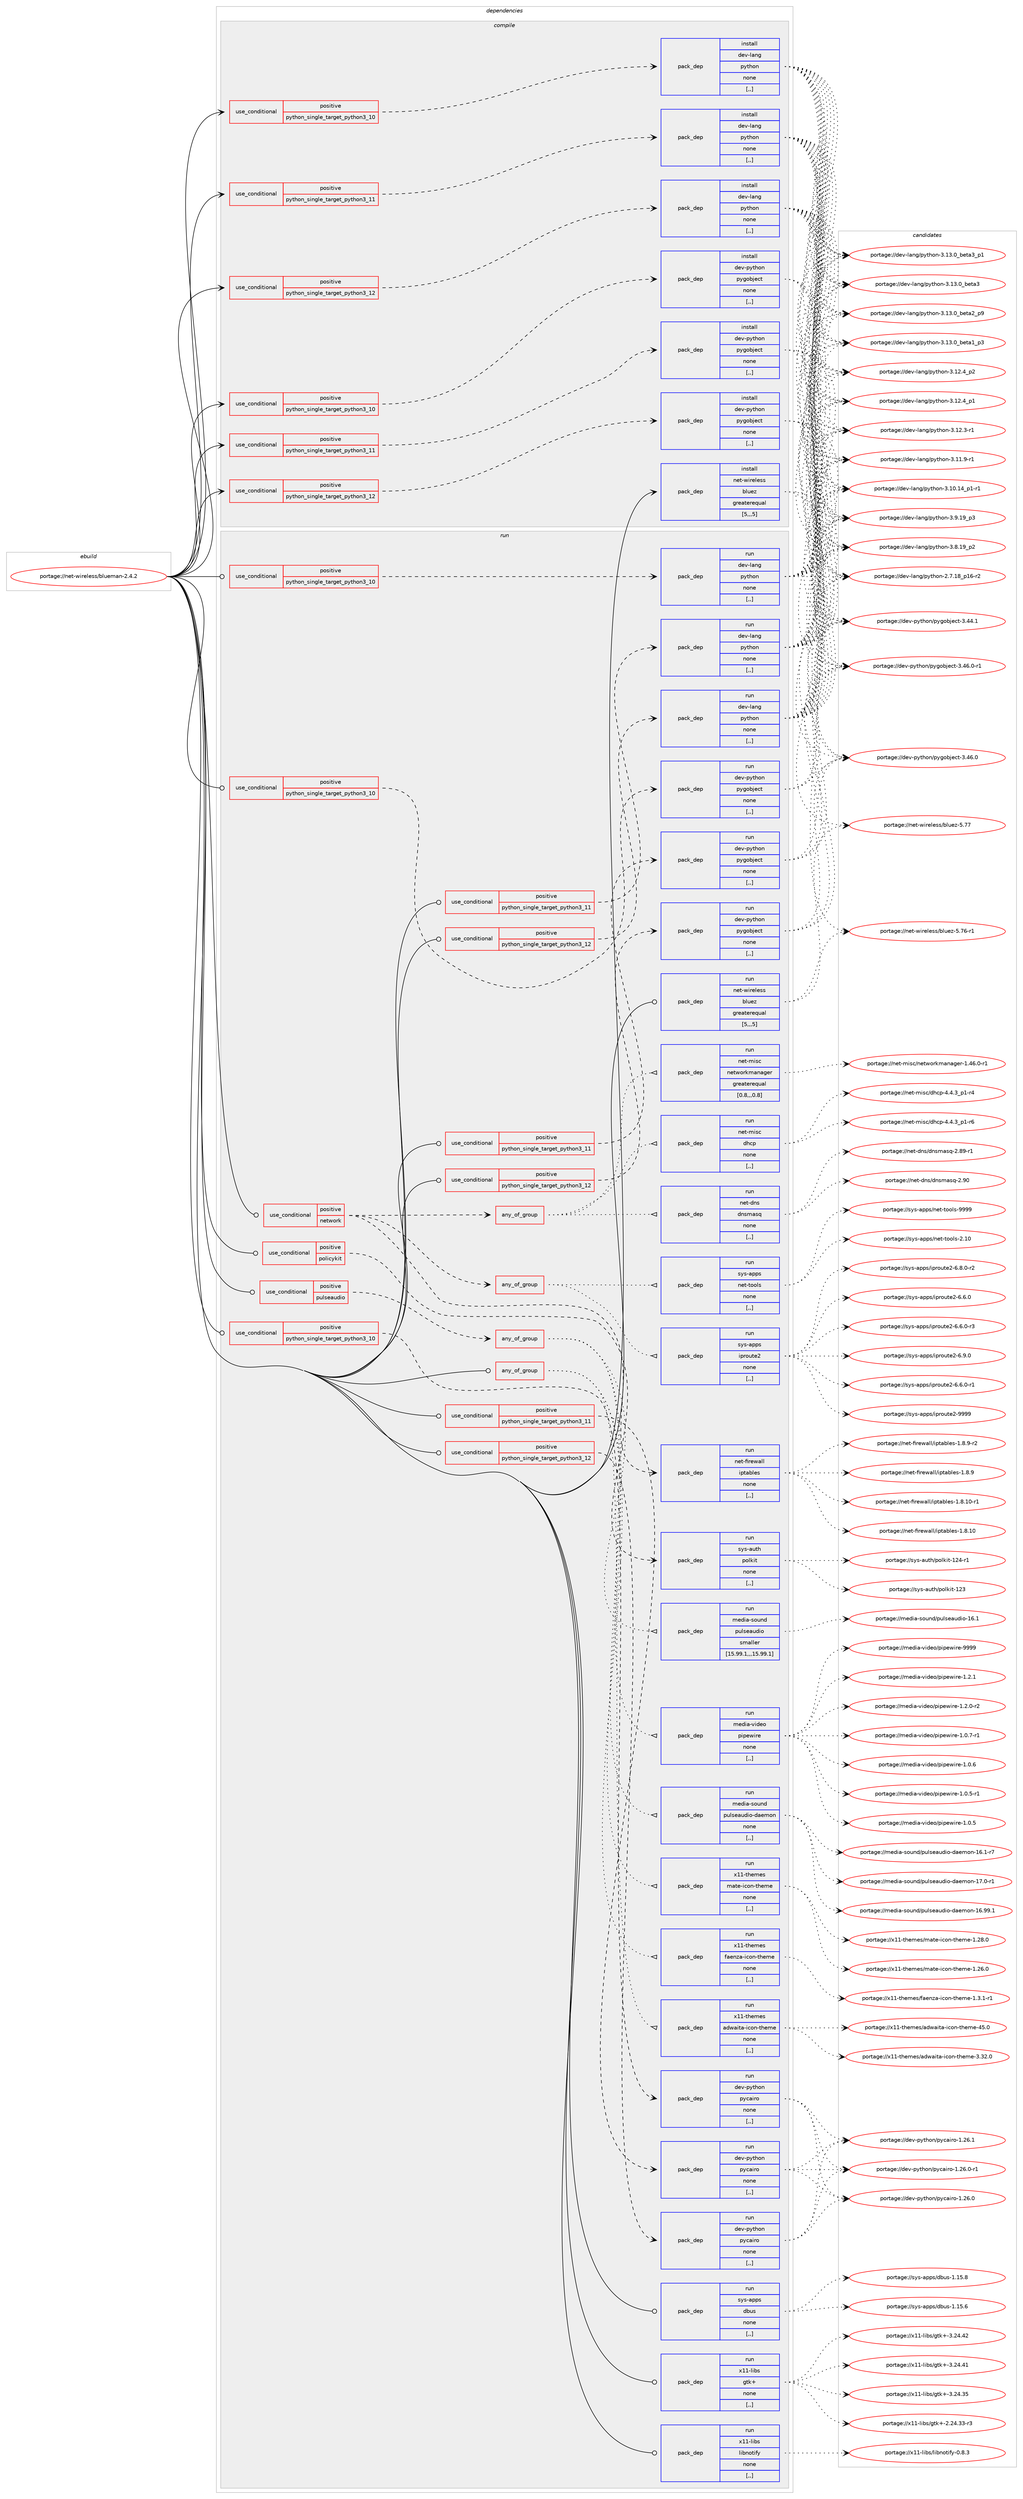 digraph prolog {

# *************
# Graph options
# *************

newrank=true;
concentrate=true;
compound=true;
graph [rankdir=LR,fontname=Helvetica,fontsize=10,ranksep=1.5];#, ranksep=2.5, nodesep=0.2];
edge  [arrowhead=vee];
node  [fontname=Helvetica,fontsize=10];

# **********
# The ebuild
# **********

subgraph cluster_leftcol {
color=gray;
rank=same;
label=<<i>ebuild</i>>;
id [label="portage://net-wireless/blueman-2.4.2", color=red, width=4, href="../net-wireless/blueman-2.4.2.svg"];
}

# ****************
# The dependencies
# ****************

subgraph cluster_midcol {
color=gray;
label=<<i>dependencies</i>>;
subgraph cluster_compile {
fillcolor="#eeeeee";
style=filled;
label=<<i>compile</i>>;
subgraph cond102093 {
dependency385254 [label=<<TABLE BORDER="0" CELLBORDER="1" CELLSPACING="0" CELLPADDING="4"><TR><TD ROWSPAN="3" CELLPADDING="10">use_conditional</TD></TR><TR><TD>positive</TD></TR><TR><TD>python_single_target_python3_10</TD></TR></TABLE>>, shape=none, color=red];
subgraph pack280371 {
dependency385255 [label=<<TABLE BORDER="0" CELLBORDER="1" CELLSPACING="0" CELLPADDING="4" WIDTH="220"><TR><TD ROWSPAN="6" CELLPADDING="30">pack_dep</TD></TR><TR><TD WIDTH="110">install</TD></TR><TR><TD>dev-lang</TD></TR><TR><TD>python</TD></TR><TR><TD>none</TD></TR><TR><TD>[,,]</TD></TR></TABLE>>, shape=none, color=blue];
}
dependency385254:e -> dependency385255:w [weight=20,style="dashed",arrowhead="vee"];
}
id:e -> dependency385254:w [weight=20,style="solid",arrowhead="vee"];
subgraph cond102094 {
dependency385256 [label=<<TABLE BORDER="0" CELLBORDER="1" CELLSPACING="0" CELLPADDING="4"><TR><TD ROWSPAN="3" CELLPADDING="10">use_conditional</TD></TR><TR><TD>positive</TD></TR><TR><TD>python_single_target_python3_10</TD></TR></TABLE>>, shape=none, color=red];
subgraph pack280372 {
dependency385257 [label=<<TABLE BORDER="0" CELLBORDER="1" CELLSPACING="0" CELLPADDING="4" WIDTH="220"><TR><TD ROWSPAN="6" CELLPADDING="30">pack_dep</TD></TR><TR><TD WIDTH="110">install</TD></TR><TR><TD>dev-python</TD></TR><TR><TD>pygobject</TD></TR><TR><TD>none</TD></TR><TR><TD>[,,]</TD></TR></TABLE>>, shape=none, color=blue];
}
dependency385256:e -> dependency385257:w [weight=20,style="dashed",arrowhead="vee"];
}
id:e -> dependency385256:w [weight=20,style="solid",arrowhead="vee"];
subgraph cond102095 {
dependency385258 [label=<<TABLE BORDER="0" CELLBORDER="1" CELLSPACING="0" CELLPADDING="4"><TR><TD ROWSPAN="3" CELLPADDING="10">use_conditional</TD></TR><TR><TD>positive</TD></TR><TR><TD>python_single_target_python3_11</TD></TR></TABLE>>, shape=none, color=red];
subgraph pack280373 {
dependency385259 [label=<<TABLE BORDER="0" CELLBORDER="1" CELLSPACING="0" CELLPADDING="4" WIDTH="220"><TR><TD ROWSPAN="6" CELLPADDING="30">pack_dep</TD></TR><TR><TD WIDTH="110">install</TD></TR><TR><TD>dev-lang</TD></TR><TR><TD>python</TD></TR><TR><TD>none</TD></TR><TR><TD>[,,]</TD></TR></TABLE>>, shape=none, color=blue];
}
dependency385258:e -> dependency385259:w [weight=20,style="dashed",arrowhead="vee"];
}
id:e -> dependency385258:w [weight=20,style="solid",arrowhead="vee"];
subgraph cond102096 {
dependency385260 [label=<<TABLE BORDER="0" CELLBORDER="1" CELLSPACING="0" CELLPADDING="4"><TR><TD ROWSPAN="3" CELLPADDING="10">use_conditional</TD></TR><TR><TD>positive</TD></TR><TR><TD>python_single_target_python3_11</TD></TR></TABLE>>, shape=none, color=red];
subgraph pack280374 {
dependency385261 [label=<<TABLE BORDER="0" CELLBORDER="1" CELLSPACING="0" CELLPADDING="4" WIDTH="220"><TR><TD ROWSPAN="6" CELLPADDING="30">pack_dep</TD></TR><TR><TD WIDTH="110">install</TD></TR><TR><TD>dev-python</TD></TR><TR><TD>pygobject</TD></TR><TR><TD>none</TD></TR><TR><TD>[,,]</TD></TR></TABLE>>, shape=none, color=blue];
}
dependency385260:e -> dependency385261:w [weight=20,style="dashed",arrowhead="vee"];
}
id:e -> dependency385260:w [weight=20,style="solid",arrowhead="vee"];
subgraph cond102097 {
dependency385262 [label=<<TABLE BORDER="0" CELLBORDER="1" CELLSPACING="0" CELLPADDING="4"><TR><TD ROWSPAN="3" CELLPADDING="10">use_conditional</TD></TR><TR><TD>positive</TD></TR><TR><TD>python_single_target_python3_12</TD></TR></TABLE>>, shape=none, color=red];
subgraph pack280375 {
dependency385263 [label=<<TABLE BORDER="0" CELLBORDER="1" CELLSPACING="0" CELLPADDING="4" WIDTH="220"><TR><TD ROWSPAN="6" CELLPADDING="30">pack_dep</TD></TR><TR><TD WIDTH="110">install</TD></TR><TR><TD>dev-lang</TD></TR><TR><TD>python</TD></TR><TR><TD>none</TD></TR><TR><TD>[,,]</TD></TR></TABLE>>, shape=none, color=blue];
}
dependency385262:e -> dependency385263:w [weight=20,style="dashed",arrowhead="vee"];
}
id:e -> dependency385262:w [weight=20,style="solid",arrowhead="vee"];
subgraph cond102098 {
dependency385264 [label=<<TABLE BORDER="0" CELLBORDER="1" CELLSPACING="0" CELLPADDING="4"><TR><TD ROWSPAN="3" CELLPADDING="10">use_conditional</TD></TR><TR><TD>positive</TD></TR><TR><TD>python_single_target_python3_12</TD></TR></TABLE>>, shape=none, color=red];
subgraph pack280376 {
dependency385265 [label=<<TABLE BORDER="0" CELLBORDER="1" CELLSPACING="0" CELLPADDING="4" WIDTH="220"><TR><TD ROWSPAN="6" CELLPADDING="30">pack_dep</TD></TR><TR><TD WIDTH="110">install</TD></TR><TR><TD>dev-python</TD></TR><TR><TD>pygobject</TD></TR><TR><TD>none</TD></TR><TR><TD>[,,]</TD></TR></TABLE>>, shape=none, color=blue];
}
dependency385264:e -> dependency385265:w [weight=20,style="dashed",arrowhead="vee"];
}
id:e -> dependency385264:w [weight=20,style="solid",arrowhead="vee"];
subgraph pack280377 {
dependency385266 [label=<<TABLE BORDER="0" CELLBORDER="1" CELLSPACING="0" CELLPADDING="4" WIDTH="220"><TR><TD ROWSPAN="6" CELLPADDING="30">pack_dep</TD></TR><TR><TD WIDTH="110">install</TD></TR><TR><TD>net-wireless</TD></TR><TR><TD>bluez</TD></TR><TR><TD>greaterequal</TD></TR><TR><TD>[5,,,5]</TD></TR></TABLE>>, shape=none, color=blue];
}
id:e -> dependency385266:w [weight=20,style="solid",arrowhead="vee"];
}
subgraph cluster_compileandrun {
fillcolor="#eeeeee";
style=filled;
label=<<i>compile and run</i>>;
}
subgraph cluster_run {
fillcolor="#eeeeee";
style=filled;
label=<<i>run</i>>;
subgraph any2599 {
dependency385267 [label=<<TABLE BORDER="0" CELLBORDER="1" CELLSPACING="0" CELLPADDING="4"><TR><TD CELLPADDING="10">any_of_group</TD></TR></TABLE>>, shape=none, color=red];subgraph pack280378 {
dependency385268 [label=<<TABLE BORDER="0" CELLBORDER="1" CELLSPACING="0" CELLPADDING="4" WIDTH="220"><TR><TD ROWSPAN="6" CELLPADDING="30">pack_dep</TD></TR><TR><TD WIDTH="110">run</TD></TR><TR><TD>x11-themes</TD></TR><TR><TD>adwaita-icon-theme</TD></TR><TR><TD>none</TD></TR><TR><TD>[,,]</TD></TR></TABLE>>, shape=none, color=blue];
}
dependency385267:e -> dependency385268:w [weight=20,style="dotted",arrowhead="oinv"];
subgraph pack280379 {
dependency385269 [label=<<TABLE BORDER="0" CELLBORDER="1" CELLSPACING="0" CELLPADDING="4" WIDTH="220"><TR><TD ROWSPAN="6" CELLPADDING="30">pack_dep</TD></TR><TR><TD WIDTH="110">run</TD></TR><TR><TD>x11-themes</TD></TR><TR><TD>faenza-icon-theme</TD></TR><TR><TD>none</TD></TR><TR><TD>[,,]</TD></TR></TABLE>>, shape=none, color=blue];
}
dependency385267:e -> dependency385269:w [weight=20,style="dotted",arrowhead="oinv"];
subgraph pack280380 {
dependency385270 [label=<<TABLE BORDER="0" CELLBORDER="1" CELLSPACING="0" CELLPADDING="4" WIDTH="220"><TR><TD ROWSPAN="6" CELLPADDING="30">pack_dep</TD></TR><TR><TD WIDTH="110">run</TD></TR><TR><TD>x11-themes</TD></TR><TR><TD>mate-icon-theme</TD></TR><TR><TD>none</TD></TR><TR><TD>[,,]</TD></TR></TABLE>>, shape=none, color=blue];
}
dependency385267:e -> dependency385270:w [weight=20,style="dotted",arrowhead="oinv"];
}
id:e -> dependency385267:w [weight=20,style="solid",arrowhead="odot"];
subgraph cond102099 {
dependency385271 [label=<<TABLE BORDER="0" CELLBORDER="1" CELLSPACING="0" CELLPADDING="4"><TR><TD ROWSPAN="3" CELLPADDING="10">use_conditional</TD></TR><TR><TD>positive</TD></TR><TR><TD>network</TD></TR></TABLE>>, shape=none, color=red];
subgraph pack280381 {
dependency385272 [label=<<TABLE BORDER="0" CELLBORDER="1" CELLSPACING="0" CELLPADDING="4" WIDTH="220"><TR><TD ROWSPAN="6" CELLPADDING="30">pack_dep</TD></TR><TR><TD WIDTH="110">run</TD></TR><TR><TD>net-firewall</TD></TR><TR><TD>iptables</TD></TR><TR><TD>none</TD></TR><TR><TD>[,,]</TD></TR></TABLE>>, shape=none, color=blue];
}
dependency385271:e -> dependency385272:w [weight=20,style="dashed",arrowhead="vee"];
subgraph any2600 {
dependency385273 [label=<<TABLE BORDER="0" CELLBORDER="1" CELLSPACING="0" CELLPADDING="4"><TR><TD CELLPADDING="10">any_of_group</TD></TR></TABLE>>, shape=none, color=red];subgraph pack280382 {
dependency385274 [label=<<TABLE BORDER="0" CELLBORDER="1" CELLSPACING="0" CELLPADDING="4" WIDTH="220"><TR><TD ROWSPAN="6" CELLPADDING="30">pack_dep</TD></TR><TR><TD WIDTH="110">run</TD></TR><TR><TD>sys-apps</TD></TR><TR><TD>net-tools</TD></TR><TR><TD>none</TD></TR><TR><TD>[,,]</TD></TR></TABLE>>, shape=none, color=blue];
}
dependency385273:e -> dependency385274:w [weight=20,style="dotted",arrowhead="oinv"];
subgraph pack280383 {
dependency385275 [label=<<TABLE BORDER="0" CELLBORDER="1" CELLSPACING="0" CELLPADDING="4" WIDTH="220"><TR><TD ROWSPAN="6" CELLPADDING="30">pack_dep</TD></TR><TR><TD WIDTH="110">run</TD></TR><TR><TD>sys-apps</TD></TR><TR><TD>iproute2</TD></TR><TR><TD>none</TD></TR><TR><TD>[,,]</TD></TR></TABLE>>, shape=none, color=blue];
}
dependency385273:e -> dependency385275:w [weight=20,style="dotted",arrowhead="oinv"];
}
dependency385271:e -> dependency385273:w [weight=20,style="dashed",arrowhead="vee"];
subgraph any2601 {
dependency385276 [label=<<TABLE BORDER="0" CELLBORDER="1" CELLSPACING="0" CELLPADDING="4"><TR><TD CELLPADDING="10">any_of_group</TD></TR></TABLE>>, shape=none, color=red];subgraph pack280384 {
dependency385277 [label=<<TABLE BORDER="0" CELLBORDER="1" CELLSPACING="0" CELLPADDING="4" WIDTH="220"><TR><TD ROWSPAN="6" CELLPADDING="30">pack_dep</TD></TR><TR><TD WIDTH="110">run</TD></TR><TR><TD>net-dns</TD></TR><TR><TD>dnsmasq</TD></TR><TR><TD>none</TD></TR><TR><TD>[,,]</TD></TR></TABLE>>, shape=none, color=blue];
}
dependency385276:e -> dependency385277:w [weight=20,style="dotted",arrowhead="oinv"];
subgraph pack280385 {
dependency385278 [label=<<TABLE BORDER="0" CELLBORDER="1" CELLSPACING="0" CELLPADDING="4" WIDTH="220"><TR><TD ROWSPAN="6" CELLPADDING="30">pack_dep</TD></TR><TR><TD WIDTH="110">run</TD></TR><TR><TD>net-misc</TD></TR><TR><TD>dhcp</TD></TR><TR><TD>none</TD></TR><TR><TD>[,,]</TD></TR></TABLE>>, shape=none, color=blue];
}
dependency385276:e -> dependency385278:w [weight=20,style="dotted",arrowhead="oinv"];
subgraph pack280386 {
dependency385279 [label=<<TABLE BORDER="0" CELLBORDER="1" CELLSPACING="0" CELLPADDING="4" WIDTH="220"><TR><TD ROWSPAN="6" CELLPADDING="30">pack_dep</TD></TR><TR><TD WIDTH="110">run</TD></TR><TR><TD>net-misc</TD></TR><TR><TD>networkmanager</TD></TR><TR><TD>greaterequal</TD></TR><TR><TD>[0.8,,,0.8]</TD></TR></TABLE>>, shape=none, color=blue];
}
dependency385276:e -> dependency385279:w [weight=20,style="dotted",arrowhead="oinv"];
}
dependency385271:e -> dependency385276:w [weight=20,style="dashed",arrowhead="vee"];
}
id:e -> dependency385271:w [weight=20,style="solid",arrowhead="odot"];
subgraph cond102100 {
dependency385280 [label=<<TABLE BORDER="0" CELLBORDER="1" CELLSPACING="0" CELLPADDING="4"><TR><TD ROWSPAN="3" CELLPADDING="10">use_conditional</TD></TR><TR><TD>positive</TD></TR><TR><TD>policykit</TD></TR></TABLE>>, shape=none, color=red];
subgraph pack280387 {
dependency385281 [label=<<TABLE BORDER="0" CELLBORDER="1" CELLSPACING="0" CELLPADDING="4" WIDTH="220"><TR><TD ROWSPAN="6" CELLPADDING="30">pack_dep</TD></TR><TR><TD WIDTH="110">run</TD></TR><TR><TD>sys-auth</TD></TR><TR><TD>polkit</TD></TR><TR><TD>none</TD></TR><TR><TD>[,,]</TD></TR></TABLE>>, shape=none, color=blue];
}
dependency385280:e -> dependency385281:w [weight=20,style="dashed",arrowhead="vee"];
}
id:e -> dependency385280:w [weight=20,style="solid",arrowhead="odot"];
subgraph cond102101 {
dependency385282 [label=<<TABLE BORDER="0" CELLBORDER="1" CELLSPACING="0" CELLPADDING="4"><TR><TD ROWSPAN="3" CELLPADDING="10">use_conditional</TD></TR><TR><TD>positive</TD></TR><TR><TD>pulseaudio</TD></TR></TABLE>>, shape=none, color=red];
subgraph any2602 {
dependency385283 [label=<<TABLE BORDER="0" CELLBORDER="1" CELLSPACING="0" CELLPADDING="4"><TR><TD CELLPADDING="10">any_of_group</TD></TR></TABLE>>, shape=none, color=red];subgraph pack280388 {
dependency385284 [label=<<TABLE BORDER="0" CELLBORDER="1" CELLSPACING="0" CELLPADDING="4" WIDTH="220"><TR><TD ROWSPAN="6" CELLPADDING="30">pack_dep</TD></TR><TR><TD WIDTH="110">run</TD></TR><TR><TD>media-sound</TD></TR><TR><TD>pulseaudio-daemon</TD></TR><TR><TD>none</TD></TR><TR><TD>[,,]</TD></TR></TABLE>>, shape=none, color=blue];
}
dependency385283:e -> dependency385284:w [weight=20,style="dotted",arrowhead="oinv"];
subgraph pack280389 {
dependency385285 [label=<<TABLE BORDER="0" CELLBORDER="1" CELLSPACING="0" CELLPADDING="4" WIDTH="220"><TR><TD ROWSPAN="6" CELLPADDING="30">pack_dep</TD></TR><TR><TD WIDTH="110">run</TD></TR><TR><TD>media-video</TD></TR><TR><TD>pipewire</TD></TR><TR><TD>none</TD></TR><TR><TD>[,,]</TD></TR></TABLE>>, shape=none, color=blue];
}
dependency385283:e -> dependency385285:w [weight=20,style="dotted",arrowhead="oinv"];
subgraph pack280390 {
dependency385286 [label=<<TABLE BORDER="0" CELLBORDER="1" CELLSPACING="0" CELLPADDING="4" WIDTH="220"><TR><TD ROWSPAN="6" CELLPADDING="30">pack_dep</TD></TR><TR><TD WIDTH="110">run</TD></TR><TR><TD>media-sound</TD></TR><TR><TD>pulseaudio</TD></TR><TR><TD>smaller</TD></TR><TR><TD>[15.99.1,,,15.99.1]</TD></TR></TABLE>>, shape=none, color=blue];
}
dependency385283:e -> dependency385286:w [weight=20,style="dotted",arrowhead="oinv"];
}
dependency385282:e -> dependency385283:w [weight=20,style="dashed",arrowhead="vee"];
}
id:e -> dependency385282:w [weight=20,style="solid",arrowhead="odot"];
subgraph cond102102 {
dependency385287 [label=<<TABLE BORDER="0" CELLBORDER="1" CELLSPACING="0" CELLPADDING="4"><TR><TD ROWSPAN="3" CELLPADDING="10">use_conditional</TD></TR><TR><TD>positive</TD></TR><TR><TD>python_single_target_python3_10</TD></TR></TABLE>>, shape=none, color=red];
subgraph pack280391 {
dependency385288 [label=<<TABLE BORDER="0" CELLBORDER="1" CELLSPACING="0" CELLPADDING="4" WIDTH="220"><TR><TD ROWSPAN="6" CELLPADDING="30">pack_dep</TD></TR><TR><TD WIDTH="110">run</TD></TR><TR><TD>dev-lang</TD></TR><TR><TD>python</TD></TR><TR><TD>none</TD></TR><TR><TD>[,,]</TD></TR></TABLE>>, shape=none, color=blue];
}
dependency385287:e -> dependency385288:w [weight=20,style="dashed",arrowhead="vee"];
}
id:e -> dependency385287:w [weight=20,style="solid",arrowhead="odot"];
subgraph cond102103 {
dependency385289 [label=<<TABLE BORDER="0" CELLBORDER="1" CELLSPACING="0" CELLPADDING="4"><TR><TD ROWSPAN="3" CELLPADDING="10">use_conditional</TD></TR><TR><TD>positive</TD></TR><TR><TD>python_single_target_python3_10</TD></TR></TABLE>>, shape=none, color=red];
subgraph pack280392 {
dependency385290 [label=<<TABLE BORDER="0" CELLBORDER="1" CELLSPACING="0" CELLPADDING="4" WIDTH="220"><TR><TD ROWSPAN="6" CELLPADDING="30">pack_dep</TD></TR><TR><TD WIDTH="110">run</TD></TR><TR><TD>dev-python</TD></TR><TR><TD>pycairo</TD></TR><TR><TD>none</TD></TR><TR><TD>[,,]</TD></TR></TABLE>>, shape=none, color=blue];
}
dependency385289:e -> dependency385290:w [weight=20,style="dashed",arrowhead="vee"];
}
id:e -> dependency385289:w [weight=20,style="solid",arrowhead="odot"];
subgraph cond102104 {
dependency385291 [label=<<TABLE BORDER="0" CELLBORDER="1" CELLSPACING="0" CELLPADDING="4"><TR><TD ROWSPAN="3" CELLPADDING="10">use_conditional</TD></TR><TR><TD>positive</TD></TR><TR><TD>python_single_target_python3_10</TD></TR></TABLE>>, shape=none, color=red];
subgraph pack280393 {
dependency385292 [label=<<TABLE BORDER="0" CELLBORDER="1" CELLSPACING="0" CELLPADDING="4" WIDTH="220"><TR><TD ROWSPAN="6" CELLPADDING="30">pack_dep</TD></TR><TR><TD WIDTH="110">run</TD></TR><TR><TD>dev-python</TD></TR><TR><TD>pygobject</TD></TR><TR><TD>none</TD></TR><TR><TD>[,,]</TD></TR></TABLE>>, shape=none, color=blue];
}
dependency385291:e -> dependency385292:w [weight=20,style="dashed",arrowhead="vee"];
}
id:e -> dependency385291:w [weight=20,style="solid",arrowhead="odot"];
subgraph cond102105 {
dependency385293 [label=<<TABLE BORDER="0" CELLBORDER="1" CELLSPACING="0" CELLPADDING="4"><TR><TD ROWSPAN="3" CELLPADDING="10">use_conditional</TD></TR><TR><TD>positive</TD></TR><TR><TD>python_single_target_python3_11</TD></TR></TABLE>>, shape=none, color=red];
subgraph pack280394 {
dependency385294 [label=<<TABLE BORDER="0" CELLBORDER="1" CELLSPACING="0" CELLPADDING="4" WIDTH="220"><TR><TD ROWSPAN="6" CELLPADDING="30">pack_dep</TD></TR><TR><TD WIDTH="110">run</TD></TR><TR><TD>dev-lang</TD></TR><TR><TD>python</TD></TR><TR><TD>none</TD></TR><TR><TD>[,,]</TD></TR></TABLE>>, shape=none, color=blue];
}
dependency385293:e -> dependency385294:w [weight=20,style="dashed",arrowhead="vee"];
}
id:e -> dependency385293:w [weight=20,style="solid",arrowhead="odot"];
subgraph cond102106 {
dependency385295 [label=<<TABLE BORDER="0" CELLBORDER="1" CELLSPACING="0" CELLPADDING="4"><TR><TD ROWSPAN="3" CELLPADDING="10">use_conditional</TD></TR><TR><TD>positive</TD></TR><TR><TD>python_single_target_python3_11</TD></TR></TABLE>>, shape=none, color=red];
subgraph pack280395 {
dependency385296 [label=<<TABLE BORDER="0" CELLBORDER="1" CELLSPACING="0" CELLPADDING="4" WIDTH="220"><TR><TD ROWSPAN="6" CELLPADDING="30">pack_dep</TD></TR><TR><TD WIDTH="110">run</TD></TR><TR><TD>dev-python</TD></TR><TR><TD>pycairo</TD></TR><TR><TD>none</TD></TR><TR><TD>[,,]</TD></TR></TABLE>>, shape=none, color=blue];
}
dependency385295:e -> dependency385296:w [weight=20,style="dashed",arrowhead="vee"];
}
id:e -> dependency385295:w [weight=20,style="solid",arrowhead="odot"];
subgraph cond102107 {
dependency385297 [label=<<TABLE BORDER="0" CELLBORDER="1" CELLSPACING="0" CELLPADDING="4"><TR><TD ROWSPAN="3" CELLPADDING="10">use_conditional</TD></TR><TR><TD>positive</TD></TR><TR><TD>python_single_target_python3_11</TD></TR></TABLE>>, shape=none, color=red];
subgraph pack280396 {
dependency385298 [label=<<TABLE BORDER="0" CELLBORDER="1" CELLSPACING="0" CELLPADDING="4" WIDTH="220"><TR><TD ROWSPAN="6" CELLPADDING="30">pack_dep</TD></TR><TR><TD WIDTH="110">run</TD></TR><TR><TD>dev-python</TD></TR><TR><TD>pygobject</TD></TR><TR><TD>none</TD></TR><TR><TD>[,,]</TD></TR></TABLE>>, shape=none, color=blue];
}
dependency385297:e -> dependency385298:w [weight=20,style="dashed",arrowhead="vee"];
}
id:e -> dependency385297:w [weight=20,style="solid",arrowhead="odot"];
subgraph cond102108 {
dependency385299 [label=<<TABLE BORDER="0" CELLBORDER="1" CELLSPACING="0" CELLPADDING="4"><TR><TD ROWSPAN="3" CELLPADDING="10">use_conditional</TD></TR><TR><TD>positive</TD></TR><TR><TD>python_single_target_python3_12</TD></TR></TABLE>>, shape=none, color=red];
subgraph pack280397 {
dependency385300 [label=<<TABLE BORDER="0" CELLBORDER="1" CELLSPACING="0" CELLPADDING="4" WIDTH="220"><TR><TD ROWSPAN="6" CELLPADDING="30">pack_dep</TD></TR><TR><TD WIDTH="110">run</TD></TR><TR><TD>dev-lang</TD></TR><TR><TD>python</TD></TR><TR><TD>none</TD></TR><TR><TD>[,,]</TD></TR></TABLE>>, shape=none, color=blue];
}
dependency385299:e -> dependency385300:w [weight=20,style="dashed",arrowhead="vee"];
}
id:e -> dependency385299:w [weight=20,style="solid",arrowhead="odot"];
subgraph cond102109 {
dependency385301 [label=<<TABLE BORDER="0" CELLBORDER="1" CELLSPACING="0" CELLPADDING="4"><TR><TD ROWSPAN="3" CELLPADDING="10">use_conditional</TD></TR><TR><TD>positive</TD></TR><TR><TD>python_single_target_python3_12</TD></TR></TABLE>>, shape=none, color=red];
subgraph pack280398 {
dependency385302 [label=<<TABLE BORDER="0" CELLBORDER="1" CELLSPACING="0" CELLPADDING="4" WIDTH="220"><TR><TD ROWSPAN="6" CELLPADDING="30">pack_dep</TD></TR><TR><TD WIDTH="110">run</TD></TR><TR><TD>dev-python</TD></TR><TR><TD>pycairo</TD></TR><TR><TD>none</TD></TR><TR><TD>[,,]</TD></TR></TABLE>>, shape=none, color=blue];
}
dependency385301:e -> dependency385302:w [weight=20,style="dashed",arrowhead="vee"];
}
id:e -> dependency385301:w [weight=20,style="solid",arrowhead="odot"];
subgraph cond102110 {
dependency385303 [label=<<TABLE BORDER="0" CELLBORDER="1" CELLSPACING="0" CELLPADDING="4"><TR><TD ROWSPAN="3" CELLPADDING="10">use_conditional</TD></TR><TR><TD>positive</TD></TR><TR><TD>python_single_target_python3_12</TD></TR></TABLE>>, shape=none, color=red];
subgraph pack280399 {
dependency385304 [label=<<TABLE BORDER="0" CELLBORDER="1" CELLSPACING="0" CELLPADDING="4" WIDTH="220"><TR><TD ROWSPAN="6" CELLPADDING="30">pack_dep</TD></TR><TR><TD WIDTH="110">run</TD></TR><TR><TD>dev-python</TD></TR><TR><TD>pygobject</TD></TR><TR><TD>none</TD></TR><TR><TD>[,,]</TD></TR></TABLE>>, shape=none, color=blue];
}
dependency385303:e -> dependency385304:w [weight=20,style="dashed",arrowhead="vee"];
}
id:e -> dependency385303:w [weight=20,style="solid",arrowhead="odot"];
subgraph pack280400 {
dependency385305 [label=<<TABLE BORDER="0" CELLBORDER="1" CELLSPACING="0" CELLPADDING="4" WIDTH="220"><TR><TD ROWSPAN="6" CELLPADDING="30">pack_dep</TD></TR><TR><TD WIDTH="110">run</TD></TR><TR><TD>net-wireless</TD></TR><TR><TD>bluez</TD></TR><TR><TD>greaterequal</TD></TR><TR><TD>[5,,,5]</TD></TR></TABLE>>, shape=none, color=blue];
}
id:e -> dependency385305:w [weight=20,style="solid",arrowhead="odot"];
subgraph pack280401 {
dependency385306 [label=<<TABLE BORDER="0" CELLBORDER="1" CELLSPACING="0" CELLPADDING="4" WIDTH="220"><TR><TD ROWSPAN="6" CELLPADDING="30">pack_dep</TD></TR><TR><TD WIDTH="110">run</TD></TR><TR><TD>sys-apps</TD></TR><TR><TD>dbus</TD></TR><TR><TD>none</TD></TR><TR><TD>[,,]</TD></TR></TABLE>>, shape=none, color=blue];
}
id:e -> dependency385306:w [weight=20,style="solid",arrowhead="odot"];
subgraph pack280402 {
dependency385307 [label=<<TABLE BORDER="0" CELLBORDER="1" CELLSPACING="0" CELLPADDING="4" WIDTH="220"><TR><TD ROWSPAN="6" CELLPADDING="30">pack_dep</TD></TR><TR><TD WIDTH="110">run</TD></TR><TR><TD>x11-libs</TD></TR><TR><TD>gtk+</TD></TR><TR><TD>none</TD></TR><TR><TD>[,,]</TD></TR></TABLE>>, shape=none, color=blue];
}
id:e -> dependency385307:w [weight=20,style="solid",arrowhead="odot"];
subgraph pack280403 {
dependency385308 [label=<<TABLE BORDER="0" CELLBORDER="1" CELLSPACING="0" CELLPADDING="4" WIDTH="220"><TR><TD ROWSPAN="6" CELLPADDING="30">pack_dep</TD></TR><TR><TD WIDTH="110">run</TD></TR><TR><TD>x11-libs</TD></TR><TR><TD>libnotify</TD></TR><TR><TD>none</TD></TR><TR><TD>[,,]</TD></TR></TABLE>>, shape=none, color=blue];
}
id:e -> dependency385308:w [weight=20,style="solid",arrowhead="odot"];
}
}

# **************
# The candidates
# **************

subgraph cluster_choices {
rank=same;
color=gray;
label=<<i>candidates</i>>;

subgraph choice280371 {
color=black;
nodesep=1;
choice10010111845108971101034711212111610411111045514649514648959810111697519511249 [label="portage://dev-lang/python-3.13.0_beta3_p1", color=red, width=4,href="../dev-lang/python-3.13.0_beta3_p1.svg"];
choice1001011184510897110103471121211161041111104551464951464895981011169751 [label="portage://dev-lang/python-3.13.0_beta3", color=red, width=4,href="../dev-lang/python-3.13.0_beta3.svg"];
choice10010111845108971101034711212111610411111045514649514648959810111697509511257 [label="portage://dev-lang/python-3.13.0_beta2_p9", color=red, width=4,href="../dev-lang/python-3.13.0_beta2_p9.svg"];
choice10010111845108971101034711212111610411111045514649514648959810111697499511251 [label="portage://dev-lang/python-3.13.0_beta1_p3", color=red, width=4,href="../dev-lang/python-3.13.0_beta1_p3.svg"];
choice100101118451089711010347112121116104111110455146495046529511250 [label="portage://dev-lang/python-3.12.4_p2", color=red, width=4,href="../dev-lang/python-3.12.4_p2.svg"];
choice100101118451089711010347112121116104111110455146495046529511249 [label="portage://dev-lang/python-3.12.4_p1", color=red, width=4,href="../dev-lang/python-3.12.4_p1.svg"];
choice100101118451089711010347112121116104111110455146495046514511449 [label="portage://dev-lang/python-3.12.3-r1", color=red, width=4,href="../dev-lang/python-3.12.3-r1.svg"];
choice100101118451089711010347112121116104111110455146494946574511449 [label="portage://dev-lang/python-3.11.9-r1", color=red, width=4,href="../dev-lang/python-3.11.9-r1.svg"];
choice100101118451089711010347112121116104111110455146494846495295112494511449 [label="portage://dev-lang/python-3.10.14_p1-r1", color=red, width=4,href="../dev-lang/python-3.10.14_p1-r1.svg"];
choice100101118451089711010347112121116104111110455146574649579511251 [label="portage://dev-lang/python-3.9.19_p3", color=red, width=4,href="../dev-lang/python-3.9.19_p3.svg"];
choice100101118451089711010347112121116104111110455146564649579511250 [label="portage://dev-lang/python-3.8.19_p2", color=red, width=4,href="../dev-lang/python-3.8.19_p2.svg"];
choice100101118451089711010347112121116104111110455046554649569511249544511450 [label="portage://dev-lang/python-2.7.18_p16-r2", color=red, width=4,href="../dev-lang/python-2.7.18_p16-r2.svg"];
dependency385255:e -> choice10010111845108971101034711212111610411111045514649514648959810111697519511249:w [style=dotted,weight="100"];
dependency385255:e -> choice1001011184510897110103471121211161041111104551464951464895981011169751:w [style=dotted,weight="100"];
dependency385255:e -> choice10010111845108971101034711212111610411111045514649514648959810111697509511257:w [style=dotted,weight="100"];
dependency385255:e -> choice10010111845108971101034711212111610411111045514649514648959810111697499511251:w [style=dotted,weight="100"];
dependency385255:e -> choice100101118451089711010347112121116104111110455146495046529511250:w [style=dotted,weight="100"];
dependency385255:e -> choice100101118451089711010347112121116104111110455146495046529511249:w [style=dotted,weight="100"];
dependency385255:e -> choice100101118451089711010347112121116104111110455146495046514511449:w [style=dotted,weight="100"];
dependency385255:e -> choice100101118451089711010347112121116104111110455146494946574511449:w [style=dotted,weight="100"];
dependency385255:e -> choice100101118451089711010347112121116104111110455146494846495295112494511449:w [style=dotted,weight="100"];
dependency385255:e -> choice100101118451089711010347112121116104111110455146574649579511251:w [style=dotted,weight="100"];
dependency385255:e -> choice100101118451089711010347112121116104111110455146564649579511250:w [style=dotted,weight="100"];
dependency385255:e -> choice100101118451089711010347112121116104111110455046554649569511249544511450:w [style=dotted,weight="100"];
}
subgraph choice280372 {
color=black;
nodesep=1;
choice10010111845112121116104111110471121211031119810610199116455146525446484511449 [label="portage://dev-python/pygobject-3.46.0-r1", color=red, width=4,href="../dev-python/pygobject-3.46.0-r1.svg"];
choice1001011184511212111610411111047112121103111981061019911645514652544648 [label="portage://dev-python/pygobject-3.46.0", color=red, width=4,href="../dev-python/pygobject-3.46.0.svg"];
choice1001011184511212111610411111047112121103111981061019911645514652524649 [label="portage://dev-python/pygobject-3.44.1", color=red, width=4,href="../dev-python/pygobject-3.44.1.svg"];
dependency385257:e -> choice10010111845112121116104111110471121211031119810610199116455146525446484511449:w [style=dotted,weight="100"];
dependency385257:e -> choice1001011184511212111610411111047112121103111981061019911645514652544648:w [style=dotted,weight="100"];
dependency385257:e -> choice1001011184511212111610411111047112121103111981061019911645514652524649:w [style=dotted,weight="100"];
}
subgraph choice280373 {
color=black;
nodesep=1;
choice10010111845108971101034711212111610411111045514649514648959810111697519511249 [label="portage://dev-lang/python-3.13.0_beta3_p1", color=red, width=4,href="../dev-lang/python-3.13.0_beta3_p1.svg"];
choice1001011184510897110103471121211161041111104551464951464895981011169751 [label="portage://dev-lang/python-3.13.0_beta3", color=red, width=4,href="../dev-lang/python-3.13.0_beta3.svg"];
choice10010111845108971101034711212111610411111045514649514648959810111697509511257 [label="portage://dev-lang/python-3.13.0_beta2_p9", color=red, width=4,href="../dev-lang/python-3.13.0_beta2_p9.svg"];
choice10010111845108971101034711212111610411111045514649514648959810111697499511251 [label="portage://dev-lang/python-3.13.0_beta1_p3", color=red, width=4,href="../dev-lang/python-3.13.0_beta1_p3.svg"];
choice100101118451089711010347112121116104111110455146495046529511250 [label="portage://dev-lang/python-3.12.4_p2", color=red, width=4,href="../dev-lang/python-3.12.4_p2.svg"];
choice100101118451089711010347112121116104111110455146495046529511249 [label="portage://dev-lang/python-3.12.4_p1", color=red, width=4,href="../dev-lang/python-3.12.4_p1.svg"];
choice100101118451089711010347112121116104111110455146495046514511449 [label="portage://dev-lang/python-3.12.3-r1", color=red, width=4,href="../dev-lang/python-3.12.3-r1.svg"];
choice100101118451089711010347112121116104111110455146494946574511449 [label="portage://dev-lang/python-3.11.9-r1", color=red, width=4,href="../dev-lang/python-3.11.9-r1.svg"];
choice100101118451089711010347112121116104111110455146494846495295112494511449 [label="portage://dev-lang/python-3.10.14_p1-r1", color=red, width=4,href="../dev-lang/python-3.10.14_p1-r1.svg"];
choice100101118451089711010347112121116104111110455146574649579511251 [label="portage://dev-lang/python-3.9.19_p3", color=red, width=4,href="../dev-lang/python-3.9.19_p3.svg"];
choice100101118451089711010347112121116104111110455146564649579511250 [label="portage://dev-lang/python-3.8.19_p2", color=red, width=4,href="../dev-lang/python-3.8.19_p2.svg"];
choice100101118451089711010347112121116104111110455046554649569511249544511450 [label="portage://dev-lang/python-2.7.18_p16-r2", color=red, width=4,href="../dev-lang/python-2.7.18_p16-r2.svg"];
dependency385259:e -> choice10010111845108971101034711212111610411111045514649514648959810111697519511249:w [style=dotted,weight="100"];
dependency385259:e -> choice1001011184510897110103471121211161041111104551464951464895981011169751:w [style=dotted,weight="100"];
dependency385259:e -> choice10010111845108971101034711212111610411111045514649514648959810111697509511257:w [style=dotted,weight="100"];
dependency385259:e -> choice10010111845108971101034711212111610411111045514649514648959810111697499511251:w [style=dotted,weight="100"];
dependency385259:e -> choice100101118451089711010347112121116104111110455146495046529511250:w [style=dotted,weight="100"];
dependency385259:e -> choice100101118451089711010347112121116104111110455146495046529511249:w [style=dotted,weight="100"];
dependency385259:e -> choice100101118451089711010347112121116104111110455146495046514511449:w [style=dotted,weight="100"];
dependency385259:e -> choice100101118451089711010347112121116104111110455146494946574511449:w [style=dotted,weight="100"];
dependency385259:e -> choice100101118451089711010347112121116104111110455146494846495295112494511449:w [style=dotted,weight="100"];
dependency385259:e -> choice100101118451089711010347112121116104111110455146574649579511251:w [style=dotted,weight="100"];
dependency385259:e -> choice100101118451089711010347112121116104111110455146564649579511250:w [style=dotted,weight="100"];
dependency385259:e -> choice100101118451089711010347112121116104111110455046554649569511249544511450:w [style=dotted,weight="100"];
}
subgraph choice280374 {
color=black;
nodesep=1;
choice10010111845112121116104111110471121211031119810610199116455146525446484511449 [label="portage://dev-python/pygobject-3.46.0-r1", color=red, width=4,href="../dev-python/pygobject-3.46.0-r1.svg"];
choice1001011184511212111610411111047112121103111981061019911645514652544648 [label="portage://dev-python/pygobject-3.46.0", color=red, width=4,href="../dev-python/pygobject-3.46.0.svg"];
choice1001011184511212111610411111047112121103111981061019911645514652524649 [label="portage://dev-python/pygobject-3.44.1", color=red, width=4,href="../dev-python/pygobject-3.44.1.svg"];
dependency385261:e -> choice10010111845112121116104111110471121211031119810610199116455146525446484511449:w [style=dotted,weight="100"];
dependency385261:e -> choice1001011184511212111610411111047112121103111981061019911645514652544648:w [style=dotted,weight="100"];
dependency385261:e -> choice1001011184511212111610411111047112121103111981061019911645514652524649:w [style=dotted,weight="100"];
}
subgraph choice280375 {
color=black;
nodesep=1;
choice10010111845108971101034711212111610411111045514649514648959810111697519511249 [label="portage://dev-lang/python-3.13.0_beta3_p1", color=red, width=4,href="../dev-lang/python-3.13.0_beta3_p1.svg"];
choice1001011184510897110103471121211161041111104551464951464895981011169751 [label="portage://dev-lang/python-3.13.0_beta3", color=red, width=4,href="../dev-lang/python-3.13.0_beta3.svg"];
choice10010111845108971101034711212111610411111045514649514648959810111697509511257 [label="portage://dev-lang/python-3.13.0_beta2_p9", color=red, width=4,href="../dev-lang/python-3.13.0_beta2_p9.svg"];
choice10010111845108971101034711212111610411111045514649514648959810111697499511251 [label="portage://dev-lang/python-3.13.0_beta1_p3", color=red, width=4,href="../dev-lang/python-3.13.0_beta1_p3.svg"];
choice100101118451089711010347112121116104111110455146495046529511250 [label="portage://dev-lang/python-3.12.4_p2", color=red, width=4,href="../dev-lang/python-3.12.4_p2.svg"];
choice100101118451089711010347112121116104111110455146495046529511249 [label="portage://dev-lang/python-3.12.4_p1", color=red, width=4,href="../dev-lang/python-3.12.4_p1.svg"];
choice100101118451089711010347112121116104111110455146495046514511449 [label="portage://dev-lang/python-3.12.3-r1", color=red, width=4,href="../dev-lang/python-3.12.3-r1.svg"];
choice100101118451089711010347112121116104111110455146494946574511449 [label="portage://dev-lang/python-3.11.9-r1", color=red, width=4,href="../dev-lang/python-3.11.9-r1.svg"];
choice100101118451089711010347112121116104111110455146494846495295112494511449 [label="portage://dev-lang/python-3.10.14_p1-r1", color=red, width=4,href="../dev-lang/python-3.10.14_p1-r1.svg"];
choice100101118451089711010347112121116104111110455146574649579511251 [label="portage://dev-lang/python-3.9.19_p3", color=red, width=4,href="../dev-lang/python-3.9.19_p3.svg"];
choice100101118451089711010347112121116104111110455146564649579511250 [label="portage://dev-lang/python-3.8.19_p2", color=red, width=4,href="../dev-lang/python-3.8.19_p2.svg"];
choice100101118451089711010347112121116104111110455046554649569511249544511450 [label="portage://dev-lang/python-2.7.18_p16-r2", color=red, width=4,href="../dev-lang/python-2.7.18_p16-r2.svg"];
dependency385263:e -> choice10010111845108971101034711212111610411111045514649514648959810111697519511249:w [style=dotted,weight="100"];
dependency385263:e -> choice1001011184510897110103471121211161041111104551464951464895981011169751:w [style=dotted,weight="100"];
dependency385263:e -> choice10010111845108971101034711212111610411111045514649514648959810111697509511257:w [style=dotted,weight="100"];
dependency385263:e -> choice10010111845108971101034711212111610411111045514649514648959810111697499511251:w [style=dotted,weight="100"];
dependency385263:e -> choice100101118451089711010347112121116104111110455146495046529511250:w [style=dotted,weight="100"];
dependency385263:e -> choice100101118451089711010347112121116104111110455146495046529511249:w [style=dotted,weight="100"];
dependency385263:e -> choice100101118451089711010347112121116104111110455146495046514511449:w [style=dotted,weight="100"];
dependency385263:e -> choice100101118451089711010347112121116104111110455146494946574511449:w [style=dotted,weight="100"];
dependency385263:e -> choice100101118451089711010347112121116104111110455146494846495295112494511449:w [style=dotted,weight="100"];
dependency385263:e -> choice100101118451089711010347112121116104111110455146574649579511251:w [style=dotted,weight="100"];
dependency385263:e -> choice100101118451089711010347112121116104111110455146564649579511250:w [style=dotted,weight="100"];
dependency385263:e -> choice100101118451089711010347112121116104111110455046554649569511249544511450:w [style=dotted,weight="100"];
}
subgraph choice280376 {
color=black;
nodesep=1;
choice10010111845112121116104111110471121211031119810610199116455146525446484511449 [label="portage://dev-python/pygobject-3.46.0-r1", color=red, width=4,href="../dev-python/pygobject-3.46.0-r1.svg"];
choice1001011184511212111610411111047112121103111981061019911645514652544648 [label="portage://dev-python/pygobject-3.46.0", color=red, width=4,href="../dev-python/pygobject-3.46.0.svg"];
choice1001011184511212111610411111047112121103111981061019911645514652524649 [label="portage://dev-python/pygobject-3.44.1", color=red, width=4,href="../dev-python/pygobject-3.44.1.svg"];
dependency385265:e -> choice10010111845112121116104111110471121211031119810610199116455146525446484511449:w [style=dotted,weight="100"];
dependency385265:e -> choice1001011184511212111610411111047112121103111981061019911645514652544648:w [style=dotted,weight="100"];
dependency385265:e -> choice1001011184511212111610411111047112121103111981061019911645514652524649:w [style=dotted,weight="100"];
}
subgraph choice280377 {
color=black;
nodesep=1;
choice1101011164511910511410110810111511547981081171011224553465555 [label="portage://net-wireless/bluez-5.77", color=red, width=4,href="../net-wireless/bluez-5.77.svg"];
choice11010111645119105114101108101115115479810811710112245534655544511449 [label="portage://net-wireless/bluez-5.76-r1", color=red, width=4,href="../net-wireless/bluez-5.76-r1.svg"];
dependency385266:e -> choice1101011164511910511410110810111511547981081171011224553465555:w [style=dotted,weight="100"];
dependency385266:e -> choice11010111645119105114101108101115115479810811710112245534655544511449:w [style=dotted,weight="100"];
}
subgraph choice280378 {
color=black;
nodesep=1;
choice120494945116104101109101115479710011997105116974510599111110451161041011091014552534648 [label="portage://x11-themes/adwaita-icon-theme-45.0", color=red, width=4,href="../x11-themes/adwaita-icon-theme-45.0.svg"];
choice1204949451161041011091011154797100119971051169745105991111104511610410110910145514651504648 [label="portage://x11-themes/adwaita-icon-theme-3.32.0", color=red, width=4,href="../x11-themes/adwaita-icon-theme-3.32.0.svg"];
dependency385268:e -> choice120494945116104101109101115479710011997105116974510599111110451161041011091014552534648:w [style=dotted,weight="100"];
dependency385268:e -> choice1204949451161041011091011154797100119971051169745105991111104511610410110910145514651504648:w [style=dotted,weight="100"];
}
subgraph choice280379 {
color=black;
nodesep=1;
choice1204949451161041011091011154710297101110122974510599111110451161041011091014549465146494511449 [label="portage://x11-themes/faenza-icon-theme-1.3.1-r1", color=red, width=4,href="../x11-themes/faenza-icon-theme-1.3.1-r1.svg"];
dependency385269:e -> choice1204949451161041011091011154710297101110122974510599111110451161041011091014549465146494511449:w [style=dotted,weight="100"];
}
subgraph choice280380 {
color=black;
nodesep=1;
choice120494945116104101109101115471099711610145105991111104511610410110910145494650564648 [label="portage://x11-themes/mate-icon-theme-1.28.0", color=red, width=4,href="../x11-themes/mate-icon-theme-1.28.0.svg"];
choice120494945116104101109101115471099711610145105991111104511610410110910145494650544648 [label="portage://x11-themes/mate-icon-theme-1.26.0", color=red, width=4,href="../x11-themes/mate-icon-theme-1.26.0.svg"];
dependency385270:e -> choice120494945116104101109101115471099711610145105991111104511610410110910145494650564648:w [style=dotted,weight="100"];
dependency385270:e -> choice120494945116104101109101115471099711610145105991111104511610410110910145494650544648:w [style=dotted,weight="100"];
}
subgraph choice280381 {
color=black;
nodesep=1;
choice1101011164510210511410111997108108471051121169798108101115454946564649484511449 [label="portage://net-firewall/iptables-1.8.10-r1", color=red, width=4,href="../net-firewall/iptables-1.8.10-r1.svg"];
choice110101116451021051141011199710810847105112116979810810111545494656464948 [label="portage://net-firewall/iptables-1.8.10", color=red, width=4,href="../net-firewall/iptables-1.8.10.svg"];
choice11010111645102105114101119971081084710511211697981081011154549465646574511450 [label="portage://net-firewall/iptables-1.8.9-r2", color=red, width=4,href="../net-firewall/iptables-1.8.9-r2.svg"];
choice1101011164510210511410111997108108471051121169798108101115454946564657 [label="portage://net-firewall/iptables-1.8.9", color=red, width=4,href="../net-firewall/iptables-1.8.9.svg"];
dependency385272:e -> choice1101011164510210511410111997108108471051121169798108101115454946564649484511449:w [style=dotted,weight="100"];
dependency385272:e -> choice110101116451021051141011199710810847105112116979810810111545494656464948:w [style=dotted,weight="100"];
dependency385272:e -> choice11010111645102105114101119971081084710511211697981081011154549465646574511450:w [style=dotted,weight="100"];
dependency385272:e -> choice1101011164510210511410111997108108471051121169798108101115454946564657:w [style=dotted,weight="100"];
}
subgraph choice280382 {
color=black;
nodesep=1;
choice115121115459711211211547110101116451161111111081154557575757 [label="portage://sys-apps/net-tools-9999", color=red, width=4,href="../sys-apps/net-tools-9999.svg"];
choice115121115459711211211547110101116451161111111081154550464948 [label="portage://sys-apps/net-tools-2.10", color=red, width=4,href="../sys-apps/net-tools-2.10.svg"];
dependency385274:e -> choice115121115459711211211547110101116451161111111081154557575757:w [style=dotted,weight="100"];
dependency385274:e -> choice115121115459711211211547110101116451161111111081154550464948:w [style=dotted,weight="100"];
}
subgraph choice280383 {
color=black;
nodesep=1;
choice115121115459711211211547105112114111117116101504557575757 [label="portage://sys-apps/iproute2-9999", color=red, width=4,href="../sys-apps/iproute2-9999.svg"];
choice11512111545971121121154710511211411111711610150455446574648 [label="portage://sys-apps/iproute2-6.9.0", color=red, width=4,href="../sys-apps/iproute2-6.9.0.svg"];
choice115121115459711211211547105112114111117116101504554465646484511450 [label="portage://sys-apps/iproute2-6.8.0-r2", color=red, width=4,href="../sys-apps/iproute2-6.8.0-r2.svg"];
choice115121115459711211211547105112114111117116101504554465446484511451 [label="portage://sys-apps/iproute2-6.6.0-r3", color=red, width=4,href="../sys-apps/iproute2-6.6.0-r3.svg"];
choice115121115459711211211547105112114111117116101504554465446484511449 [label="portage://sys-apps/iproute2-6.6.0-r1", color=red, width=4,href="../sys-apps/iproute2-6.6.0-r1.svg"];
choice11512111545971121121154710511211411111711610150455446544648 [label="portage://sys-apps/iproute2-6.6.0", color=red, width=4,href="../sys-apps/iproute2-6.6.0.svg"];
dependency385275:e -> choice115121115459711211211547105112114111117116101504557575757:w [style=dotted,weight="100"];
dependency385275:e -> choice11512111545971121121154710511211411111711610150455446574648:w [style=dotted,weight="100"];
dependency385275:e -> choice115121115459711211211547105112114111117116101504554465646484511450:w [style=dotted,weight="100"];
dependency385275:e -> choice115121115459711211211547105112114111117116101504554465446484511451:w [style=dotted,weight="100"];
dependency385275:e -> choice115121115459711211211547105112114111117116101504554465446484511449:w [style=dotted,weight="100"];
dependency385275:e -> choice11512111545971121121154710511211411111711610150455446544648:w [style=dotted,weight="100"];
}
subgraph choice280384 {
color=black;
nodesep=1;
choice1101011164510011011547100110115109971151134550465748 [label="portage://net-dns/dnsmasq-2.90", color=red, width=4,href="../net-dns/dnsmasq-2.90.svg"];
choice11010111645100110115471001101151099711511345504656574511449 [label="portage://net-dns/dnsmasq-2.89-r1", color=red, width=4,href="../net-dns/dnsmasq-2.89-r1.svg"];
dependency385277:e -> choice1101011164510011011547100110115109971151134550465748:w [style=dotted,weight="100"];
dependency385277:e -> choice11010111645100110115471001101151099711511345504656574511449:w [style=dotted,weight="100"];
}
subgraph choice280385 {
color=black;
nodesep=1;
choice1101011164510910511599471001049911245524652465195112494511454 [label="portage://net-misc/dhcp-4.4.3_p1-r6", color=red, width=4,href="../net-misc/dhcp-4.4.3_p1-r6.svg"];
choice1101011164510910511599471001049911245524652465195112494511452 [label="portage://net-misc/dhcp-4.4.3_p1-r4", color=red, width=4,href="../net-misc/dhcp-4.4.3_p1-r4.svg"];
dependency385278:e -> choice1101011164510910511599471001049911245524652465195112494511454:w [style=dotted,weight="100"];
dependency385278:e -> choice1101011164510910511599471001049911245524652465195112494511452:w [style=dotted,weight="100"];
}
subgraph choice280386 {
color=black;
nodesep=1;
choice1101011164510910511599471101011161191111141071099711097103101114454946525446484511449 [label="portage://net-misc/networkmanager-1.46.0-r1", color=red, width=4,href="../net-misc/networkmanager-1.46.0-r1.svg"];
dependency385279:e -> choice1101011164510910511599471101011161191111141071099711097103101114454946525446484511449:w [style=dotted,weight="100"];
}
subgraph choice280387 {
color=black;
nodesep=1;
choice115121115459711711610447112111108107105116454950524511449 [label="portage://sys-auth/polkit-124-r1", color=red, width=4,href="../sys-auth/polkit-124-r1.svg"];
choice11512111545971171161044711211110810710511645495051 [label="portage://sys-auth/polkit-123", color=red, width=4,href="../sys-auth/polkit-123.svg"];
dependency385281:e -> choice115121115459711711610447112111108107105116454950524511449:w [style=dotted,weight="100"];
dependency385281:e -> choice11512111545971171161044711211110810710511645495051:w [style=dotted,weight="100"];
}
subgraph choice280388 {
color=black;
nodesep=1;
choice10910110010597451151111171101004711211710811510197117100105111451009710110911111045495546484511449 [label="portage://media-sound/pulseaudio-daemon-17.0-r1", color=red, width=4,href="../media-sound/pulseaudio-daemon-17.0-r1.svg"];
choice1091011001059745115111117110100471121171081151019711710010511145100971011091111104549544657574649 [label="portage://media-sound/pulseaudio-daemon-16.99.1", color=red, width=4,href="../media-sound/pulseaudio-daemon-16.99.1.svg"];
choice10910110010597451151111171101004711211710811510197117100105111451009710110911111045495446494511455 [label="portage://media-sound/pulseaudio-daemon-16.1-r7", color=red, width=4,href="../media-sound/pulseaudio-daemon-16.1-r7.svg"];
dependency385284:e -> choice10910110010597451151111171101004711211710811510197117100105111451009710110911111045495546484511449:w [style=dotted,weight="100"];
dependency385284:e -> choice1091011001059745115111117110100471121171081151019711710010511145100971011091111104549544657574649:w [style=dotted,weight="100"];
dependency385284:e -> choice10910110010597451151111171101004711211710811510197117100105111451009710110911111045495446494511455:w [style=dotted,weight="100"];
}
subgraph choice280389 {
color=black;
nodesep=1;
choice1091011001059745118105100101111471121051121011191051141014557575757 [label="portage://media-video/pipewire-9999", color=red, width=4,href="../media-video/pipewire-9999.svg"];
choice109101100105974511810510010111147112105112101119105114101454946504649 [label="portage://media-video/pipewire-1.2.1", color=red, width=4,href="../media-video/pipewire-1.2.1.svg"];
choice1091011001059745118105100101111471121051121011191051141014549465046484511450 [label="portage://media-video/pipewire-1.2.0-r2", color=red, width=4,href="../media-video/pipewire-1.2.0-r2.svg"];
choice1091011001059745118105100101111471121051121011191051141014549464846554511449 [label="portage://media-video/pipewire-1.0.7-r1", color=red, width=4,href="../media-video/pipewire-1.0.7-r1.svg"];
choice109101100105974511810510010111147112105112101119105114101454946484654 [label="portage://media-video/pipewire-1.0.6", color=red, width=4,href="../media-video/pipewire-1.0.6.svg"];
choice1091011001059745118105100101111471121051121011191051141014549464846534511449 [label="portage://media-video/pipewire-1.0.5-r1", color=red, width=4,href="../media-video/pipewire-1.0.5-r1.svg"];
choice109101100105974511810510010111147112105112101119105114101454946484653 [label="portage://media-video/pipewire-1.0.5", color=red, width=4,href="../media-video/pipewire-1.0.5.svg"];
dependency385285:e -> choice1091011001059745118105100101111471121051121011191051141014557575757:w [style=dotted,weight="100"];
dependency385285:e -> choice109101100105974511810510010111147112105112101119105114101454946504649:w [style=dotted,weight="100"];
dependency385285:e -> choice1091011001059745118105100101111471121051121011191051141014549465046484511450:w [style=dotted,weight="100"];
dependency385285:e -> choice1091011001059745118105100101111471121051121011191051141014549464846554511449:w [style=dotted,weight="100"];
dependency385285:e -> choice109101100105974511810510010111147112105112101119105114101454946484654:w [style=dotted,weight="100"];
dependency385285:e -> choice1091011001059745118105100101111471121051121011191051141014549464846534511449:w [style=dotted,weight="100"];
dependency385285:e -> choice109101100105974511810510010111147112105112101119105114101454946484653:w [style=dotted,weight="100"];
}
subgraph choice280390 {
color=black;
nodesep=1;
choice109101100105974511511111711010047112117108115101971171001051114549544649 [label="portage://media-sound/pulseaudio-16.1", color=red, width=4,href="../media-sound/pulseaudio-16.1.svg"];
dependency385286:e -> choice109101100105974511511111711010047112117108115101971171001051114549544649:w [style=dotted,weight="100"];
}
subgraph choice280391 {
color=black;
nodesep=1;
choice10010111845108971101034711212111610411111045514649514648959810111697519511249 [label="portage://dev-lang/python-3.13.0_beta3_p1", color=red, width=4,href="../dev-lang/python-3.13.0_beta3_p1.svg"];
choice1001011184510897110103471121211161041111104551464951464895981011169751 [label="portage://dev-lang/python-3.13.0_beta3", color=red, width=4,href="../dev-lang/python-3.13.0_beta3.svg"];
choice10010111845108971101034711212111610411111045514649514648959810111697509511257 [label="portage://dev-lang/python-3.13.0_beta2_p9", color=red, width=4,href="../dev-lang/python-3.13.0_beta2_p9.svg"];
choice10010111845108971101034711212111610411111045514649514648959810111697499511251 [label="portage://dev-lang/python-3.13.0_beta1_p3", color=red, width=4,href="../dev-lang/python-3.13.0_beta1_p3.svg"];
choice100101118451089711010347112121116104111110455146495046529511250 [label="portage://dev-lang/python-3.12.4_p2", color=red, width=4,href="../dev-lang/python-3.12.4_p2.svg"];
choice100101118451089711010347112121116104111110455146495046529511249 [label="portage://dev-lang/python-3.12.4_p1", color=red, width=4,href="../dev-lang/python-3.12.4_p1.svg"];
choice100101118451089711010347112121116104111110455146495046514511449 [label="portage://dev-lang/python-3.12.3-r1", color=red, width=4,href="../dev-lang/python-3.12.3-r1.svg"];
choice100101118451089711010347112121116104111110455146494946574511449 [label="portage://dev-lang/python-3.11.9-r1", color=red, width=4,href="../dev-lang/python-3.11.9-r1.svg"];
choice100101118451089711010347112121116104111110455146494846495295112494511449 [label="portage://dev-lang/python-3.10.14_p1-r1", color=red, width=4,href="../dev-lang/python-3.10.14_p1-r1.svg"];
choice100101118451089711010347112121116104111110455146574649579511251 [label="portage://dev-lang/python-3.9.19_p3", color=red, width=4,href="../dev-lang/python-3.9.19_p3.svg"];
choice100101118451089711010347112121116104111110455146564649579511250 [label="portage://dev-lang/python-3.8.19_p2", color=red, width=4,href="../dev-lang/python-3.8.19_p2.svg"];
choice100101118451089711010347112121116104111110455046554649569511249544511450 [label="portage://dev-lang/python-2.7.18_p16-r2", color=red, width=4,href="../dev-lang/python-2.7.18_p16-r2.svg"];
dependency385288:e -> choice10010111845108971101034711212111610411111045514649514648959810111697519511249:w [style=dotted,weight="100"];
dependency385288:e -> choice1001011184510897110103471121211161041111104551464951464895981011169751:w [style=dotted,weight="100"];
dependency385288:e -> choice10010111845108971101034711212111610411111045514649514648959810111697509511257:w [style=dotted,weight="100"];
dependency385288:e -> choice10010111845108971101034711212111610411111045514649514648959810111697499511251:w [style=dotted,weight="100"];
dependency385288:e -> choice100101118451089711010347112121116104111110455146495046529511250:w [style=dotted,weight="100"];
dependency385288:e -> choice100101118451089711010347112121116104111110455146495046529511249:w [style=dotted,weight="100"];
dependency385288:e -> choice100101118451089711010347112121116104111110455146495046514511449:w [style=dotted,weight="100"];
dependency385288:e -> choice100101118451089711010347112121116104111110455146494946574511449:w [style=dotted,weight="100"];
dependency385288:e -> choice100101118451089711010347112121116104111110455146494846495295112494511449:w [style=dotted,weight="100"];
dependency385288:e -> choice100101118451089711010347112121116104111110455146574649579511251:w [style=dotted,weight="100"];
dependency385288:e -> choice100101118451089711010347112121116104111110455146564649579511250:w [style=dotted,weight="100"];
dependency385288:e -> choice100101118451089711010347112121116104111110455046554649569511249544511450:w [style=dotted,weight="100"];
}
subgraph choice280392 {
color=black;
nodesep=1;
choice1001011184511212111610411111047112121999710511411145494650544649 [label="portage://dev-python/pycairo-1.26.1", color=red, width=4,href="../dev-python/pycairo-1.26.1.svg"];
choice10010111845112121116104111110471121219997105114111454946505446484511449 [label="portage://dev-python/pycairo-1.26.0-r1", color=red, width=4,href="../dev-python/pycairo-1.26.0-r1.svg"];
choice1001011184511212111610411111047112121999710511411145494650544648 [label="portage://dev-python/pycairo-1.26.0", color=red, width=4,href="../dev-python/pycairo-1.26.0.svg"];
dependency385290:e -> choice1001011184511212111610411111047112121999710511411145494650544649:w [style=dotted,weight="100"];
dependency385290:e -> choice10010111845112121116104111110471121219997105114111454946505446484511449:w [style=dotted,weight="100"];
dependency385290:e -> choice1001011184511212111610411111047112121999710511411145494650544648:w [style=dotted,weight="100"];
}
subgraph choice280393 {
color=black;
nodesep=1;
choice10010111845112121116104111110471121211031119810610199116455146525446484511449 [label="portage://dev-python/pygobject-3.46.0-r1", color=red, width=4,href="../dev-python/pygobject-3.46.0-r1.svg"];
choice1001011184511212111610411111047112121103111981061019911645514652544648 [label="portage://dev-python/pygobject-3.46.0", color=red, width=4,href="../dev-python/pygobject-3.46.0.svg"];
choice1001011184511212111610411111047112121103111981061019911645514652524649 [label="portage://dev-python/pygobject-3.44.1", color=red, width=4,href="../dev-python/pygobject-3.44.1.svg"];
dependency385292:e -> choice10010111845112121116104111110471121211031119810610199116455146525446484511449:w [style=dotted,weight="100"];
dependency385292:e -> choice1001011184511212111610411111047112121103111981061019911645514652544648:w [style=dotted,weight="100"];
dependency385292:e -> choice1001011184511212111610411111047112121103111981061019911645514652524649:w [style=dotted,weight="100"];
}
subgraph choice280394 {
color=black;
nodesep=1;
choice10010111845108971101034711212111610411111045514649514648959810111697519511249 [label="portage://dev-lang/python-3.13.0_beta3_p1", color=red, width=4,href="../dev-lang/python-3.13.0_beta3_p1.svg"];
choice1001011184510897110103471121211161041111104551464951464895981011169751 [label="portage://dev-lang/python-3.13.0_beta3", color=red, width=4,href="../dev-lang/python-3.13.0_beta3.svg"];
choice10010111845108971101034711212111610411111045514649514648959810111697509511257 [label="portage://dev-lang/python-3.13.0_beta2_p9", color=red, width=4,href="../dev-lang/python-3.13.0_beta2_p9.svg"];
choice10010111845108971101034711212111610411111045514649514648959810111697499511251 [label="portage://dev-lang/python-3.13.0_beta1_p3", color=red, width=4,href="../dev-lang/python-3.13.0_beta1_p3.svg"];
choice100101118451089711010347112121116104111110455146495046529511250 [label="portage://dev-lang/python-3.12.4_p2", color=red, width=4,href="../dev-lang/python-3.12.4_p2.svg"];
choice100101118451089711010347112121116104111110455146495046529511249 [label="portage://dev-lang/python-3.12.4_p1", color=red, width=4,href="../dev-lang/python-3.12.4_p1.svg"];
choice100101118451089711010347112121116104111110455146495046514511449 [label="portage://dev-lang/python-3.12.3-r1", color=red, width=4,href="../dev-lang/python-3.12.3-r1.svg"];
choice100101118451089711010347112121116104111110455146494946574511449 [label="portage://dev-lang/python-3.11.9-r1", color=red, width=4,href="../dev-lang/python-3.11.9-r1.svg"];
choice100101118451089711010347112121116104111110455146494846495295112494511449 [label="portage://dev-lang/python-3.10.14_p1-r1", color=red, width=4,href="../dev-lang/python-3.10.14_p1-r1.svg"];
choice100101118451089711010347112121116104111110455146574649579511251 [label="portage://dev-lang/python-3.9.19_p3", color=red, width=4,href="../dev-lang/python-3.9.19_p3.svg"];
choice100101118451089711010347112121116104111110455146564649579511250 [label="portage://dev-lang/python-3.8.19_p2", color=red, width=4,href="../dev-lang/python-3.8.19_p2.svg"];
choice100101118451089711010347112121116104111110455046554649569511249544511450 [label="portage://dev-lang/python-2.7.18_p16-r2", color=red, width=4,href="../dev-lang/python-2.7.18_p16-r2.svg"];
dependency385294:e -> choice10010111845108971101034711212111610411111045514649514648959810111697519511249:w [style=dotted,weight="100"];
dependency385294:e -> choice1001011184510897110103471121211161041111104551464951464895981011169751:w [style=dotted,weight="100"];
dependency385294:e -> choice10010111845108971101034711212111610411111045514649514648959810111697509511257:w [style=dotted,weight="100"];
dependency385294:e -> choice10010111845108971101034711212111610411111045514649514648959810111697499511251:w [style=dotted,weight="100"];
dependency385294:e -> choice100101118451089711010347112121116104111110455146495046529511250:w [style=dotted,weight="100"];
dependency385294:e -> choice100101118451089711010347112121116104111110455146495046529511249:w [style=dotted,weight="100"];
dependency385294:e -> choice100101118451089711010347112121116104111110455146495046514511449:w [style=dotted,weight="100"];
dependency385294:e -> choice100101118451089711010347112121116104111110455146494946574511449:w [style=dotted,weight="100"];
dependency385294:e -> choice100101118451089711010347112121116104111110455146494846495295112494511449:w [style=dotted,weight="100"];
dependency385294:e -> choice100101118451089711010347112121116104111110455146574649579511251:w [style=dotted,weight="100"];
dependency385294:e -> choice100101118451089711010347112121116104111110455146564649579511250:w [style=dotted,weight="100"];
dependency385294:e -> choice100101118451089711010347112121116104111110455046554649569511249544511450:w [style=dotted,weight="100"];
}
subgraph choice280395 {
color=black;
nodesep=1;
choice1001011184511212111610411111047112121999710511411145494650544649 [label="portage://dev-python/pycairo-1.26.1", color=red, width=4,href="../dev-python/pycairo-1.26.1.svg"];
choice10010111845112121116104111110471121219997105114111454946505446484511449 [label="portage://dev-python/pycairo-1.26.0-r1", color=red, width=4,href="../dev-python/pycairo-1.26.0-r1.svg"];
choice1001011184511212111610411111047112121999710511411145494650544648 [label="portage://dev-python/pycairo-1.26.0", color=red, width=4,href="../dev-python/pycairo-1.26.0.svg"];
dependency385296:e -> choice1001011184511212111610411111047112121999710511411145494650544649:w [style=dotted,weight="100"];
dependency385296:e -> choice10010111845112121116104111110471121219997105114111454946505446484511449:w [style=dotted,weight="100"];
dependency385296:e -> choice1001011184511212111610411111047112121999710511411145494650544648:w [style=dotted,weight="100"];
}
subgraph choice280396 {
color=black;
nodesep=1;
choice10010111845112121116104111110471121211031119810610199116455146525446484511449 [label="portage://dev-python/pygobject-3.46.0-r1", color=red, width=4,href="../dev-python/pygobject-3.46.0-r1.svg"];
choice1001011184511212111610411111047112121103111981061019911645514652544648 [label="portage://dev-python/pygobject-3.46.0", color=red, width=4,href="../dev-python/pygobject-3.46.0.svg"];
choice1001011184511212111610411111047112121103111981061019911645514652524649 [label="portage://dev-python/pygobject-3.44.1", color=red, width=4,href="../dev-python/pygobject-3.44.1.svg"];
dependency385298:e -> choice10010111845112121116104111110471121211031119810610199116455146525446484511449:w [style=dotted,weight="100"];
dependency385298:e -> choice1001011184511212111610411111047112121103111981061019911645514652544648:w [style=dotted,weight="100"];
dependency385298:e -> choice1001011184511212111610411111047112121103111981061019911645514652524649:w [style=dotted,weight="100"];
}
subgraph choice280397 {
color=black;
nodesep=1;
choice10010111845108971101034711212111610411111045514649514648959810111697519511249 [label="portage://dev-lang/python-3.13.0_beta3_p1", color=red, width=4,href="../dev-lang/python-3.13.0_beta3_p1.svg"];
choice1001011184510897110103471121211161041111104551464951464895981011169751 [label="portage://dev-lang/python-3.13.0_beta3", color=red, width=4,href="../dev-lang/python-3.13.0_beta3.svg"];
choice10010111845108971101034711212111610411111045514649514648959810111697509511257 [label="portage://dev-lang/python-3.13.0_beta2_p9", color=red, width=4,href="../dev-lang/python-3.13.0_beta2_p9.svg"];
choice10010111845108971101034711212111610411111045514649514648959810111697499511251 [label="portage://dev-lang/python-3.13.0_beta1_p3", color=red, width=4,href="../dev-lang/python-3.13.0_beta1_p3.svg"];
choice100101118451089711010347112121116104111110455146495046529511250 [label="portage://dev-lang/python-3.12.4_p2", color=red, width=4,href="../dev-lang/python-3.12.4_p2.svg"];
choice100101118451089711010347112121116104111110455146495046529511249 [label="portage://dev-lang/python-3.12.4_p1", color=red, width=4,href="../dev-lang/python-3.12.4_p1.svg"];
choice100101118451089711010347112121116104111110455146495046514511449 [label="portage://dev-lang/python-3.12.3-r1", color=red, width=4,href="../dev-lang/python-3.12.3-r1.svg"];
choice100101118451089711010347112121116104111110455146494946574511449 [label="portage://dev-lang/python-3.11.9-r1", color=red, width=4,href="../dev-lang/python-3.11.9-r1.svg"];
choice100101118451089711010347112121116104111110455146494846495295112494511449 [label="portage://dev-lang/python-3.10.14_p1-r1", color=red, width=4,href="../dev-lang/python-3.10.14_p1-r1.svg"];
choice100101118451089711010347112121116104111110455146574649579511251 [label="portage://dev-lang/python-3.9.19_p3", color=red, width=4,href="../dev-lang/python-3.9.19_p3.svg"];
choice100101118451089711010347112121116104111110455146564649579511250 [label="portage://dev-lang/python-3.8.19_p2", color=red, width=4,href="../dev-lang/python-3.8.19_p2.svg"];
choice100101118451089711010347112121116104111110455046554649569511249544511450 [label="portage://dev-lang/python-2.7.18_p16-r2", color=red, width=4,href="../dev-lang/python-2.7.18_p16-r2.svg"];
dependency385300:e -> choice10010111845108971101034711212111610411111045514649514648959810111697519511249:w [style=dotted,weight="100"];
dependency385300:e -> choice1001011184510897110103471121211161041111104551464951464895981011169751:w [style=dotted,weight="100"];
dependency385300:e -> choice10010111845108971101034711212111610411111045514649514648959810111697509511257:w [style=dotted,weight="100"];
dependency385300:e -> choice10010111845108971101034711212111610411111045514649514648959810111697499511251:w [style=dotted,weight="100"];
dependency385300:e -> choice100101118451089711010347112121116104111110455146495046529511250:w [style=dotted,weight="100"];
dependency385300:e -> choice100101118451089711010347112121116104111110455146495046529511249:w [style=dotted,weight="100"];
dependency385300:e -> choice100101118451089711010347112121116104111110455146495046514511449:w [style=dotted,weight="100"];
dependency385300:e -> choice100101118451089711010347112121116104111110455146494946574511449:w [style=dotted,weight="100"];
dependency385300:e -> choice100101118451089711010347112121116104111110455146494846495295112494511449:w [style=dotted,weight="100"];
dependency385300:e -> choice100101118451089711010347112121116104111110455146574649579511251:w [style=dotted,weight="100"];
dependency385300:e -> choice100101118451089711010347112121116104111110455146564649579511250:w [style=dotted,weight="100"];
dependency385300:e -> choice100101118451089711010347112121116104111110455046554649569511249544511450:w [style=dotted,weight="100"];
}
subgraph choice280398 {
color=black;
nodesep=1;
choice1001011184511212111610411111047112121999710511411145494650544649 [label="portage://dev-python/pycairo-1.26.1", color=red, width=4,href="../dev-python/pycairo-1.26.1.svg"];
choice10010111845112121116104111110471121219997105114111454946505446484511449 [label="portage://dev-python/pycairo-1.26.0-r1", color=red, width=4,href="../dev-python/pycairo-1.26.0-r1.svg"];
choice1001011184511212111610411111047112121999710511411145494650544648 [label="portage://dev-python/pycairo-1.26.0", color=red, width=4,href="../dev-python/pycairo-1.26.0.svg"];
dependency385302:e -> choice1001011184511212111610411111047112121999710511411145494650544649:w [style=dotted,weight="100"];
dependency385302:e -> choice10010111845112121116104111110471121219997105114111454946505446484511449:w [style=dotted,weight="100"];
dependency385302:e -> choice1001011184511212111610411111047112121999710511411145494650544648:w [style=dotted,weight="100"];
}
subgraph choice280399 {
color=black;
nodesep=1;
choice10010111845112121116104111110471121211031119810610199116455146525446484511449 [label="portage://dev-python/pygobject-3.46.0-r1", color=red, width=4,href="../dev-python/pygobject-3.46.0-r1.svg"];
choice1001011184511212111610411111047112121103111981061019911645514652544648 [label="portage://dev-python/pygobject-3.46.0", color=red, width=4,href="../dev-python/pygobject-3.46.0.svg"];
choice1001011184511212111610411111047112121103111981061019911645514652524649 [label="portage://dev-python/pygobject-3.44.1", color=red, width=4,href="../dev-python/pygobject-3.44.1.svg"];
dependency385304:e -> choice10010111845112121116104111110471121211031119810610199116455146525446484511449:w [style=dotted,weight="100"];
dependency385304:e -> choice1001011184511212111610411111047112121103111981061019911645514652544648:w [style=dotted,weight="100"];
dependency385304:e -> choice1001011184511212111610411111047112121103111981061019911645514652524649:w [style=dotted,weight="100"];
}
subgraph choice280400 {
color=black;
nodesep=1;
choice1101011164511910511410110810111511547981081171011224553465555 [label="portage://net-wireless/bluez-5.77", color=red, width=4,href="../net-wireless/bluez-5.77.svg"];
choice11010111645119105114101108101115115479810811710112245534655544511449 [label="portage://net-wireless/bluez-5.76-r1", color=red, width=4,href="../net-wireless/bluez-5.76-r1.svg"];
dependency385305:e -> choice1101011164511910511410110810111511547981081171011224553465555:w [style=dotted,weight="100"];
dependency385305:e -> choice11010111645119105114101108101115115479810811710112245534655544511449:w [style=dotted,weight="100"];
}
subgraph choice280401 {
color=black;
nodesep=1;
choice1151211154597112112115471009811711545494649534656 [label="portage://sys-apps/dbus-1.15.8", color=red, width=4,href="../sys-apps/dbus-1.15.8.svg"];
choice1151211154597112112115471009811711545494649534654 [label="portage://sys-apps/dbus-1.15.6", color=red, width=4,href="../sys-apps/dbus-1.15.6.svg"];
dependency385306:e -> choice1151211154597112112115471009811711545494649534656:w [style=dotted,weight="100"];
dependency385306:e -> choice1151211154597112112115471009811711545494649534654:w [style=dotted,weight="100"];
}
subgraph choice280402 {
color=black;
nodesep=1;
choice1204949451081059811547103116107434551465052465250 [label="portage://x11-libs/gtk+-3.24.42", color=red, width=4,href="../x11-libs/gtk+-3.24.42.svg"];
choice1204949451081059811547103116107434551465052465249 [label="portage://x11-libs/gtk+-3.24.41", color=red, width=4,href="../x11-libs/gtk+-3.24.41.svg"];
choice1204949451081059811547103116107434551465052465153 [label="portage://x11-libs/gtk+-3.24.35", color=red, width=4,href="../x11-libs/gtk+-3.24.35.svg"];
choice12049494510810598115471031161074345504650524651514511451 [label="portage://x11-libs/gtk+-2.24.33-r3", color=red, width=4,href="../x11-libs/gtk+-2.24.33-r3.svg"];
dependency385307:e -> choice1204949451081059811547103116107434551465052465250:w [style=dotted,weight="100"];
dependency385307:e -> choice1204949451081059811547103116107434551465052465249:w [style=dotted,weight="100"];
dependency385307:e -> choice1204949451081059811547103116107434551465052465153:w [style=dotted,weight="100"];
dependency385307:e -> choice12049494510810598115471031161074345504650524651514511451:w [style=dotted,weight="100"];
}
subgraph choice280403 {
color=black;
nodesep=1;
choice120494945108105981154710810598110111116105102121454846564651 [label="portage://x11-libs/libnotify-0.8.3", color=red, width=4,href="../x11-libs/libnotify-0.8.3.svg"];
dependency385308:e -> choice120494945108105981154710810598110111116105102121454846564651:w [style=dotted,weight="100"];
}
}

}
